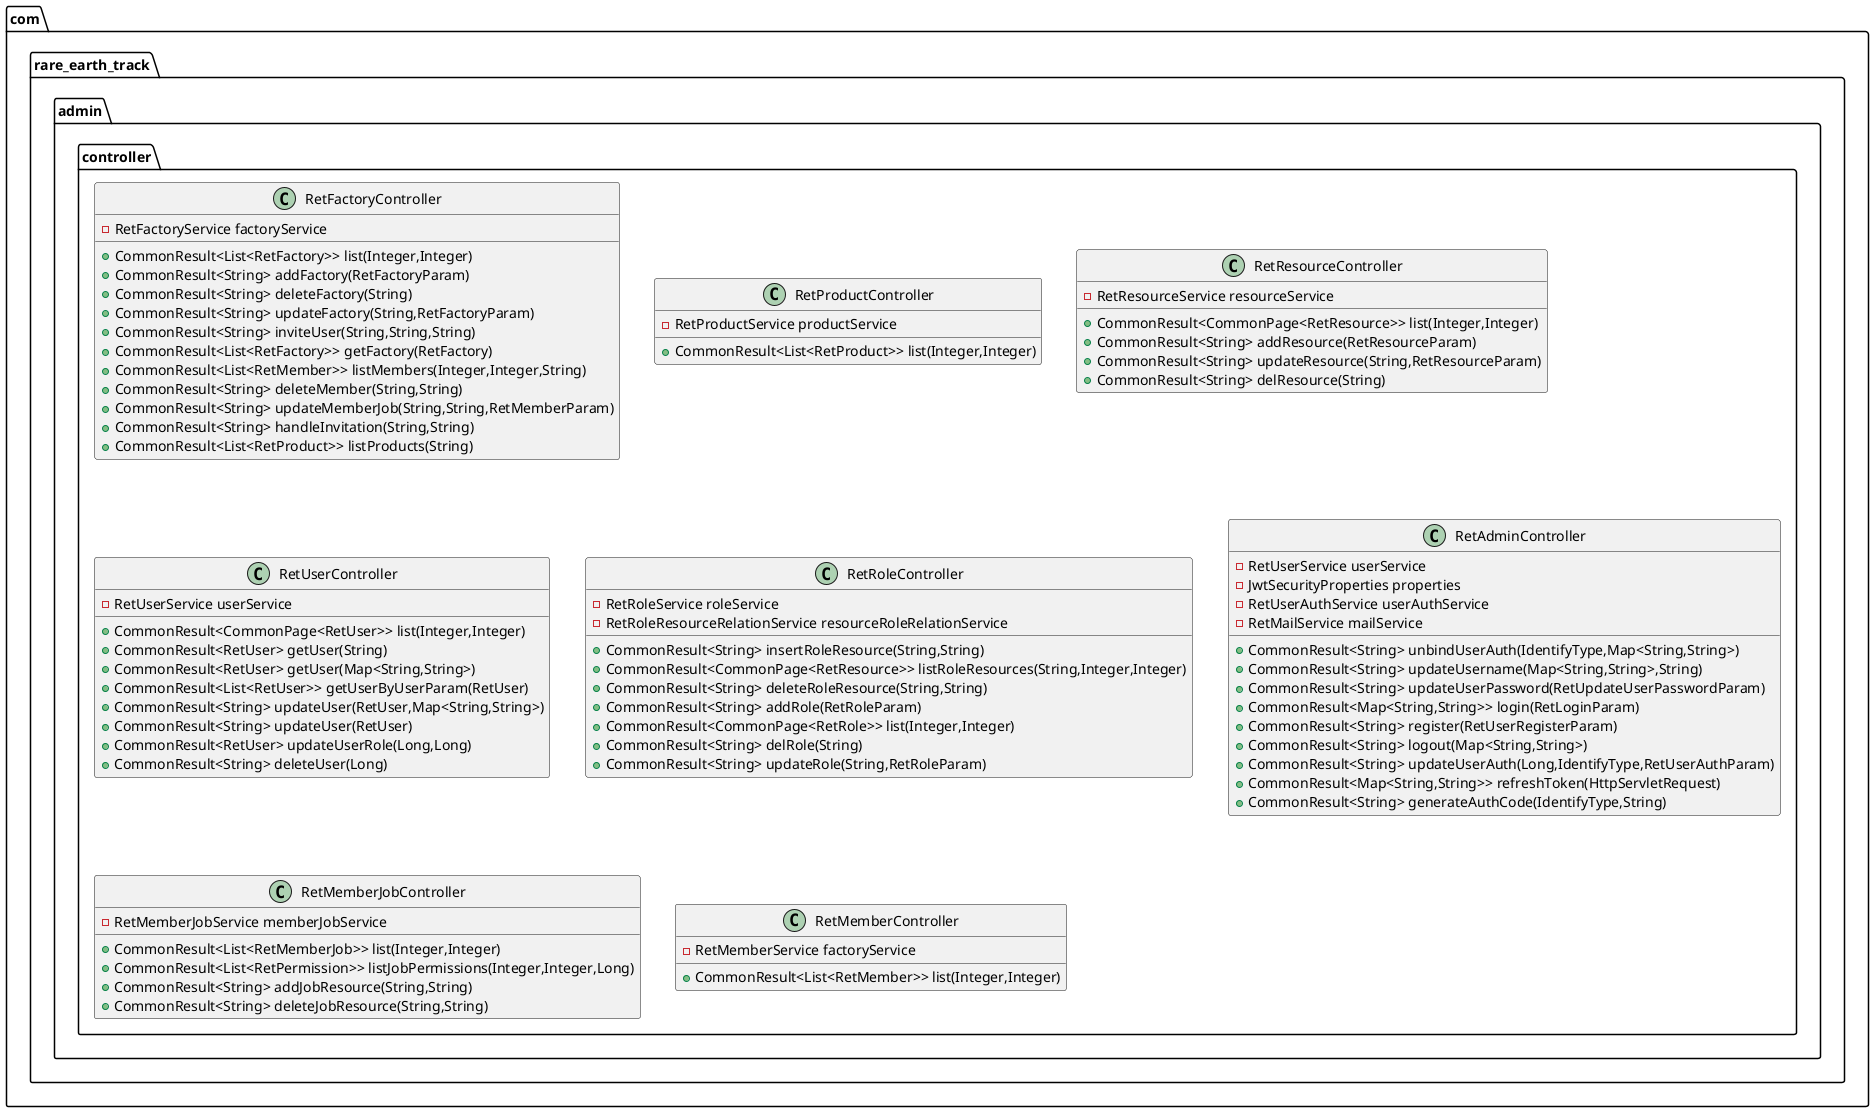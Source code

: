 @startuml
class com.rare_earth_track.admin.controller.RetFactoryController {
- RetFactoryService factoryService
+ CommonResult<List<RetFactory>> list(Integer,Integer)
+ CommonResult<String> addFactory(RetFactoryParam)
+ CommonResult<String> deleteFactory(String)
+ CommonResult<String> updateFactory(String,RetFactoryParam)
+ CommonResult<String> inviteUser(String,String,String)
+ CommonResult<List<RetFactory>> getFactory(RetFactory)
+ CommonResult<List<RetMember>> listMembers(Integer,Integer,String)
+ CommonResult<String> deleteMember(String,String)
+ CommonResult<String> updateMemberJob(String,String,RetMemberParam)
+ CommonResult<String> handleInvitation(String,String)
+ CommonResult<List<RetProduct>> listProducts(String)
}
class com.rare_earth_track.admin.controller.RetProductController {
- RetProductService productService
+ CommonResult<List<RetProduct>> list(Integer,Integer)
}
class com.rare_earth_track.admin.controller.RetResourceController {
- RetResourceService resourceService
+ CommonResult<CommonPage<RetResource>> list(Integer,Integer)
+ CommonResult<String> addResource(RetResourceParam)
+ CommonResult<String> updateResource(String,RetResourceParam)
+ CommonResult<String> delResource(String)
}
class com.rare_earth_track.admin.controller.RetUserController {
- RetUserService userService
+ CommonResult<CommonPage<RetUser>> list(Integer,Integer)
+ CommonResult<RetUser> getUser(String)
+ CommonResult<RetUser> getUser(Map<String,String>)
+ CommonResult<List<RetUser>> getUserByUserParam(RetUser)
+ CommonResult<String> updateUser(RetUser,Map<String,String>)
+ CommonResult<String> updateUser(RetUser)
+ CommonResult<RetUser> updateUserRole(Long,Long)
+ CommonResult<String> deleteUser(Long)
}
class com.rare_earth_track.admin.controller.RetRoleController {
- RetRoleService roleService
- RetRoleResourceRelationService resourceRoleRelationService
+ CommonResult<String> insertRoleResource(String,String)
+ CommonResult<CommonPage<RetResource>> listRoleResources(String,Integer,Integer)
+ CommonResult<String> deleteRoleResource(String,String)
+ CommonResult<String> addRole(RetRoleParam)
+ CommonResult<CommonPage<RetRole>> list(Integer,Integer)
+ CommonResult<String> delRole(String)
+ CommonResult<String> updateRole(String,RetRoleParam)
}
class com.rare_earth_track.admin.controller.RetAdminController {
- RetUserService userService
- JwtSecurityProperties properties
- RetUserAuthService userAuthService
- RetMailService mailService
+ CommonResult<String> unbindUserAuth(IdentifyType,Map<String,String>)
+ CommonResult<String> updateUsername(Map<String,String>,String)
+ CommonResult<String> updateUserPassword(RetUpdateUserPasswordParam)
+ CommonResult<Map<String,String>> login(RetLoginParam)
+ CommonResult<String> register(RetUserRegisterParam)
+ CommonResult<String> logout(Map<String,String>)
+ CommonResult<String> updateUserAuth(Long,IdentifyType,RetUserAuthParam)
+ CommonResult<Map<String,String>> refreshToken(HttpServletRequest)
+ CommonResult<String> generateAuthCode(IdentifyType,String)
}
class com.rare_earth_track.admin.controller.RetMemberJobController {
- RetMemberJobService memberJobService
+ CommonResult<List<RetMemberJob>> list(Integer,Integer)
+ CommonResult<List<RetPermission>> listJobPermissions(Integer,Integer,Long)
+ CommonResult<String> addJobResource(String,String)
+ CommonResult<String> deleteJobResource(String,String)
}
class com.rare_earth_track.admin.controller.RetMemberController {
- RetMemberService factoryService
+ CommonResult<List<RetMember>> list(Integer,Integer)
}
@enduml